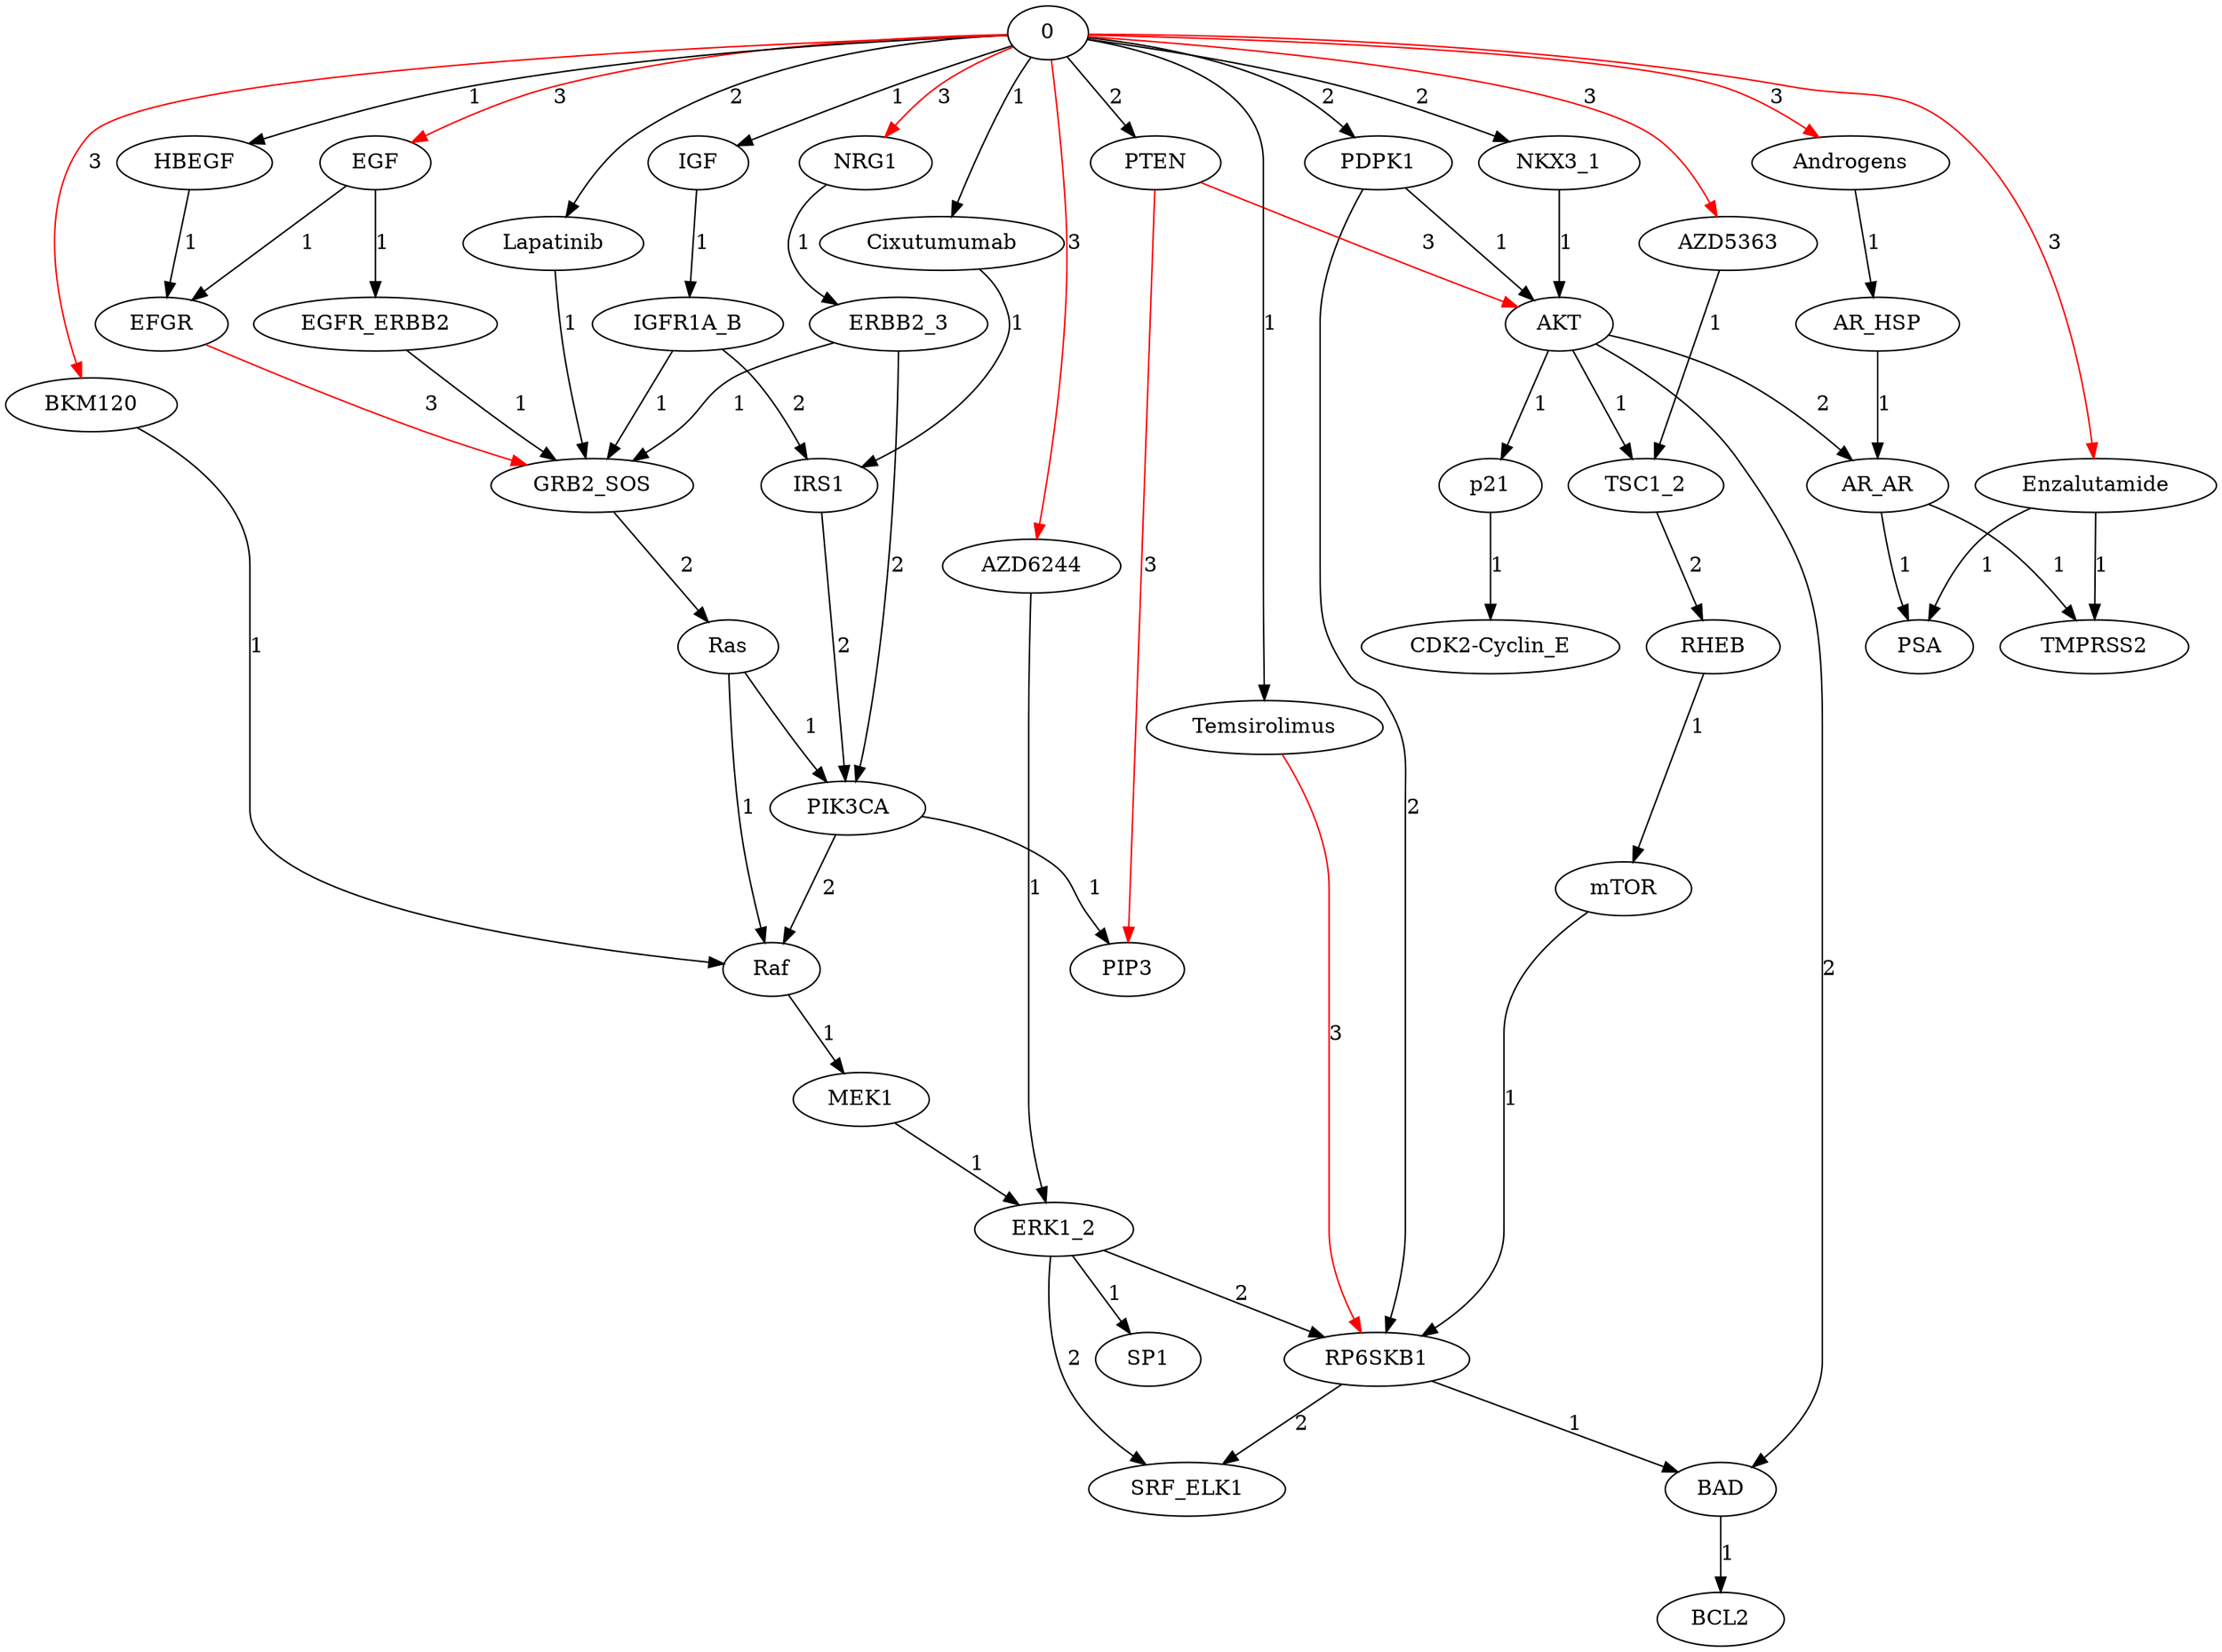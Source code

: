 strict digraph  {
" SRF_ELK1 " [equation="  ( ERK1_2 && (  (  ( RP6SKB1 )  )  ) ) "];
" ERBB2_3 " [equation="  ( NRG1 ) "];
" ERK1_2 " [equation="  ( MEK1 && (  (  ( ! AZD6244 )  )  ) ) "];
" RHEB " [equation="  ! (  ( TSC1_2 )  ) "];
" Ras " [equation="  ( GRB2_SOS ) "];
" SP1 " [equation="  ( ERK1_2 ) "];
" IGFR1A_B " [equation="  ( IGF ) "];
" TMPRSS2 " [equation="  ( AR_AR && (  (  ( ! Enzalutamide )  )  ) ) "];
" EFGR " [equation="  ( EGF )  || ( HBEGF ) "];
" AKT " [equation="  (  ( PTEN && (  (  ( ! NKX3_1 && ! PDPK1 )  )  ) )  || ( NKX3_1 && (  (  ( ! PTEN && ! PDPK1 )  )  ) )  || ( PDPK1 )  ) || ! ( NKX3_1 || PTEN || PDPK1 ) "];
" AR_AR " [equation="  ( AKT )  || ( AR_HSP ) "];
" BAD " [equation="  ! (  ( AKT )  || ( RP6SKB1 )  ) "];
" AR_HSP " [equation="  ( Androgens ) "];
" MEK1 " [equation="  ( Raf ) "];
" mTOR " [equation="  ( RHEB ) "];
" p21 " [equation="  ! (  ( AKT )  ) "];
" PIP3 " [equation="  (  ( PIK3CA  ) && ! ( PTEN  )  ) "];
" TSC1_2 " [equation="  ! (  ( AKT && (  (  ( ! AZD5363 )  )  ) )  ) "];
" GRB2_SOS " [equation="  ( EFGR && (  (  ( ! Lapatinib )  )  ) )  || ( ERBB2_3 && (  (  ( ! Lapatinib )  )  ) )  || ( EGFR_ERBB2 && (  (  ( ! Lapatinib )  )  ) )  || ( IGFR1A_B ) "];
" CDK2-Cyclin_E " [equation="  ! (  ( p21 )  ) "];
" PDPK1 " [equation=" 0 "];
" Raf " [equation="  ( PIK3CA && (  (  ( ! BKM120 )  )  ) )  || ( Ras ) "];
" EGFR_ERBB2 " [equation="  ( EGF ) "];
" BCL2 " [equation="  ! (  ( BAD )  ) "];
" PIK3CA " [equation="  ( Ras )  || ( IRS1 )  || ( ERBB2_3 ) "];
" PSA " [equation="  ( AR_AR && (  (  ( ! Enzalutamide )  )  ) ) "];
" RP6SKB1 " [equation="  ( mTOR && (  (  ( ! Temsirolimus )  )  ) )  || ( PDPK1 )  || ( ERK1_2 ) "];
" IRS1 " [equation="  ( IGFR1A_B && (  (  ( ! Cixutumumab )  )  ) ) "];
" NKX3_1 " [equation=" 0 "];
" PTEN " [equation=" 0 "];
" Androgens " [equation=" 0 "];
" EGF " [equation=" 0 "];
" HBEGF " [equation=" 0 "];
" NRG1 " [equation=" 0 "];
" AZD6244 " [equation=" 0 "];
" Lapatinib " [equation=" 0 "];
" IGF " [equation=" 0 "];
" Cixutumumab " [equation=" 0 "];
" Enzalutamide " [equation=" 0 "];
" Temsirolimus " [equation=" 0 "];
" BKM120 " [equation=" 0 "];
" AZD5363 " [equation=" 0 "];
" 0 ";
" ERBB2_3 " -> " GRB2_SOS "  [color=black, label=1];
" ERBB2_3 " -> " PIK3CA "  [color=black, label=2];
" ERK1_2 " -> " SRF_ELK1 "  [color=black, label=2];
" ERK1_2 " -> " SP1 "  [color=black, label=1];
" ERK1_2 " -> " RP6SKB1 "  [color=black, label=2];
" RHEB " -> " mTOR "  [color=black, label=1];
" Ras " -> " Raf "  [color=black, label=1];
" Ras " -> " PIK3CA "  [color=black, label=1];
" IGFR1A_B " -> " GRB2_SOS "  [color=black, label=1];
" IGFR1A_B " -> " IRS1 "  [color=black, label=2];
" EFGR " -> " GRB2_SOS "  [color=red, label=3];
" AKT " -> " AR_AR "  [color=black, label=2];
" AKT " -> " BAD "  [color=black, label=2];
" AKT " -> " p21 "  [color=black, label=1];
" AKT " -> " TSC1_2 "  [color=black, label=1];
" AR_AR " -> " TMPRSS2 "  [color=black, label=1];
" AR_AR " -> " PSA "  [color=black, label=1];
" BAD " -> " BCL2 "  [color=black, label=1];
" AR_HSP " -> " AR_AR "  [color=black, label=1];
" MEK1 " -> " ERK1_2 "  [color=black, label=1];
" mTOR " -> " RP6SKB1 "  [color=black, label=1];
" p21 " -> " CDK2-Cyclin_E "  [color=black, label=1];
" TSC1_2 " -> " RHEB "  [color=black, label=2];
" GRB2_SOS " -> " Ras "  [color=black, label=2];
" PDPK1 " -> " AKT "  [color=black, label=1];
" PDPK1 " -> " RP6SKB1 "  [color=black, label=2];
" Raf " -> " MEK1 "  [color=black, label=1];
" EGFR_ERBB2 " -> " GRB2_SOS "  [color=black, label=1];
" PIK3CA " -> " PIP3 "  [color=black, label=1];
" PIK3CA " -> " Raf "  [color=black, label=2];
" RP6SKB1 " -> " SRF_ELK1 "  [color=black, label=2];
" RP6SKB1 " -> " BAD "  [color=black, label=1];
" IRS1 " -> " PIK3CA "  [color=black, label=2];
" NKX3_1 " -> " AKT "  [color=black, label=1];
" PTEN " -> " AKT "  [color=red, label=3];
" PTEN " -> " PIP3 "  [color=red, label=3];
" Androgens " -> " AR_HSP "  [color=black, label=1];
" EGF " -> " EFGR "  [color=black, label=1];
" EGF " -> " EGFR_ERBB2 "  [color=black, label=1];
" HBEGF " -> " EFGR "  [color=black, label=1];
" NRG1 " -> " ERBB2_3 "  [color=black, label=1];
" AZD6244 " -> " ERK1_2 "  [color=black, label=1];
" Lapatinib " -> " GRB2_SOS "  [color=black, label=1];
" IGF " -> " IGFR1A_B "  [color=black, label=1];
" Cixutumumab " -> " IRS1 "  [color=black, label=1];
" Enzalutamide " -> " TMPRSS2 "  [color=black, label=1];
" Enzalutamide " -> " PSA "  [color=black, label=1];
" Temsirolimus " -> " RP6SKB1 "  [color=red, label=3];
" BKM120 " -> " Raf "  [color=black, label=1];
" AZD5363 " -> " TSC1_2 "  [color=black, label=1];
" 0 " -> " PDPK1 "  [color=black, label=2];
" 0 " -> " NKX3_1 "  [color=black, label=2];
" 0 " -> " PTEN "  [color=black, label=2];
" 0 " -> " Androgens "  [color=red, label=3];
" 0 " -> " EGF "  [color=red, label=3];
" 0 " -> " HBEGF "  [color=black, label=1];
" 0 " -> " NRG1 "  [color=red, label=3];
" 0 " -> " AZD6244 "  [color=red, label=3];
" 0 " -> " Lapatinib "  [color=black, label=2];
" 0 " -> " IGF "  [color=black, label=1];
" 0 " -> " Cixutumumab "  [color=black, label=1];
" 0 " -> " Enzalutamide "  [color=red, label=3];
" 0 " -> " Temsirolimus "  [color=black, label=1];
" 0 " -> " BKM120 "  [color=red, label=3];
" 0 " -> " AZD5363 "  [color=red, label=3];
}
